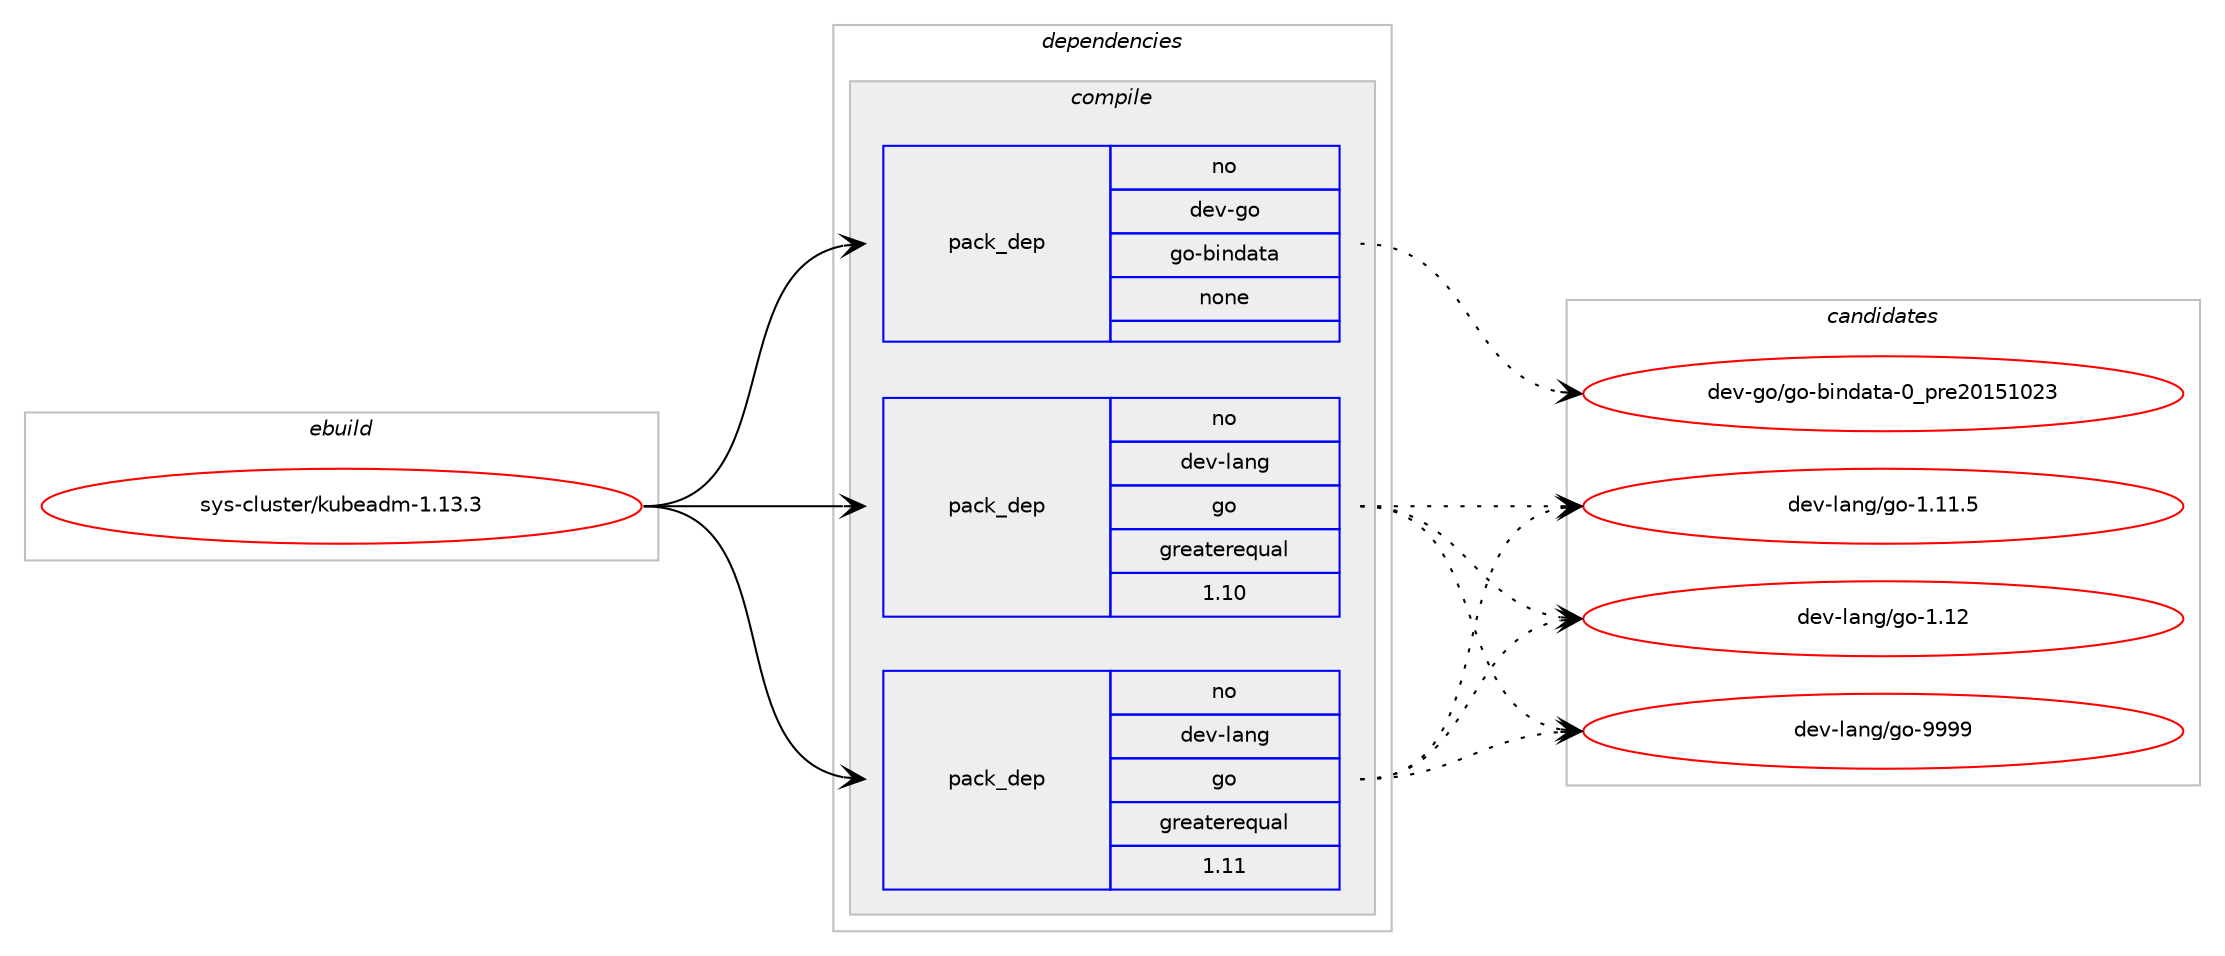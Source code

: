 digraph prolog {

# *************
# Graph options
# *************

newrank=true;
concentrate=true;
compound=true;
graph [rankdir=LR,fontname=Helvetica,fontsize=10,ranksep=1.5];#, ranksep=2.5, nodesep=0.2];
edge  [arrowhead=vee];
node  [fontname=Helvetica,fontsize=10];

# **********
# The ebuild
# **********

subgraph cluster_leftcol {
color=gray;
rank=same;
label=<<i>ebuild</i>>;
id [label="sys-cluster/kubeadm-1.13.3", color=red, width=4, href="../sys-cluster/kubeadm-1.13.3.svg"];
}

# ****************
# The dependencies
# ****************

subgraph cluster_midcol {
color=gray;
label=<<i>dependencies</i>>;
subgraph cluster_compile {
fillcolor="#eeeeee";
style=filled;
label=<<i>compile</i>>;
subgraph pack2755 {
dependency3140 [label=<<TABLE BORDER="0" CELLBORDER="1" CELLSPACING="0" CELLPADDING="4" WIDTH="220"><TR><TD ROWSPAN="6" CELLPADDING="30">pack_dep</TD></TR><TR><TD WIDTH="110">no</TD></TR><TR><TD>dev-go</TD></TR><TR><TD>go-bindata</TD></TR><TR><TD>none</TD></TR><TR><TD></TD></TR></TABLE>>, shape=none, color=blue];
}
id:e -> dependency3140:w [weight=20,style="solid",arrowhead="vee"];
subgraph pack2756 {
dependency3141 [label=<<TABLE BORDER="0" CELLBORDER="1" CELLSPACING="0" CELLPADDING="4" WIDTH="220"><TR><TD ROWSPAN="6" CELLPADDING="30">pack_dep</TD></TR><TR><TD WIDTH="110">no</TD></TR><TR><TD>dev-lang</TD></TR><TR><TD>go</TD></TR><TR><TD>greaterequal</TD></TR><TR><TD>1.10</TD></TR></TABLE>>, shape=none, color=blue];
}
id:e -> dependency3141:w [weight=20,style="solid",arrowhead="vee"];
subgraph pack2757 {
dependency3142 [label=<<TABLE BORDER="0" CELLBORDER="1" CELLSPACING="0" CELLPADDING="4" WIDTH="220"><TR><TD ROWSPAN="6" CELLPADDING="30">pack_dep</TD></TR><TR><TD WIDTH="110">no</TD></TR><TR><TD>dev-lang</TD></TR><TR><TD>go</TD></TR><TR><TD>greaterequal</TD></TR><TR><TD>1.11</TD></TR></TABLE>>, shape=none, color=blue];
}
id:e -> dependency3142:w [weight=20,style="solid",arrowhead="vee"];
}
subgraph cluster_compileandrun {
fillcolor="#eeeeee";
style=filled;
label=<<i>compile and run</i>>;
}
subgraph cluster_run {
fillcolor="#eeeeee";
style=filled;
label=<<i>run</i>>;
}
}

# **************
# The candidates
# **************

subgraph cluster_choices {
rank=same;
color=gray;
label=<<i>candidates</i>>;

subgraph choice2755 {
color=black;
nodesep=1;
choice1001011184510311147103111459810511010097116974548951121141015048495349485051 [label="dev-go/go-bindata-0_pre20151023", color=red, width=4,href="../dev-go/go-bindata-0_pre20151023.svg"];
dependency3140:e -> choice1001011184510311147103111459810511010097116974548951121141015048495349485051:w [style=dotted,weight="100"];
}
subgraph choice2756 {
color=black;
nodesep=1;
choice10010111845108971101034710311145494649494653 [label="dev-lang/go-1.11.5", color=red, width=4,href="../dev-lang/go-1.11.5.svg"];
choice1001011184510897110103471031114549464950 [label="dev-lang/go-1.12", color=red, width=4,href="../dev-lang/go-1.12.svg"];
choice1001011184510897110103471031114557575757 [label="dev-lang/go-9999", color=red, width=4,href="../dev-lang/go-9999.svg"];
dependency3141:e -> choice10010111845108971101034710311145494649494653:w [style=dotted,weight="100"];
dependency3141:e -> choice1001011184510897110103471031114549464950:w [style=dotted,weight="100"];
dependency3141:e -> choice1001011184510897110103471031114557575757:w [style=dotted,weight="100"];
}
subgraph choice2757 {
color=black;
nodesep=1;
choice10010111845108971101034710311145494649494653 [label="dev-lang/go-1.11.5", color=red, width=4,href="../dev-lang/go-1.11.5.svg"];
choice1001011184510897110103471031114549464950 [label="dev-lang/go-1.12", color=red, width=4,href="../dev-lang/go-1.12.svg"];
choice1001011184510897110103471031114557575757 [label="dev-lang/go-9999", color=red, width=4,href="../dev-lang/go-9999.svg"];
dependency3142:e -> choice10010111845108971101034710311145494649494653:w [style=dotted,weight="100"];
dependency3142:e -> choice1001011184510897110103471031114549464950:w [style=dotted,weight="100"];
dependency3142:e -> choice1001011184510897110103471031114557575757:w [style=dotted,weight="100"];
}
}

}
